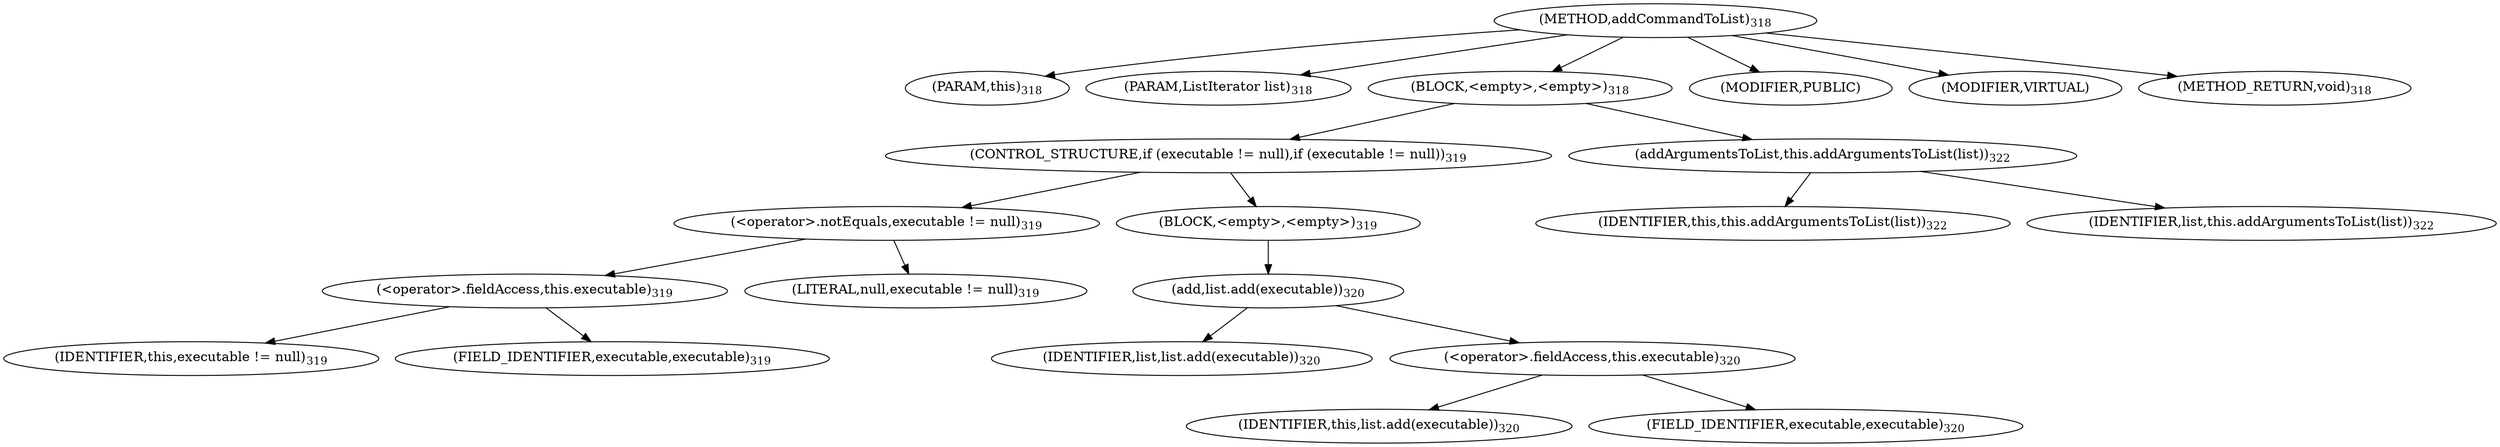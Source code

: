 digraph "addCommandToList" {  
"500" [label = <(METHOD,addCommandToList)<SUB>318</SUB>> ]
"49" [label = <(PARAM,this)<SUB>318</SUB>> ]
"501" [label = <(PARAM,ListIterator list)<SUB>318</SUB>> ]
"502" [label = <(BLOCK,&lt;empty&gt;,&lt;empty&gt;)<SUB>318</SUB>> ]
"503" [label = <(CONTROL_STRUCTURE,if (executable != null),if (executable != null))<SUB>319</SUB>> ]
"504" [label = <(&lt;operator&gt;.notEquals,executable != null)<SUB>319</SUB>> ]
"505" [label = <(&lt;operator&gt;.fieldAccess,this.executable)<SUB>319</SUB>> ]
"506" [label = <(IDENTIFIER,this,executable != null)<SUB>319</SUB>> ]
"507" [label = <(FIELD_IDENTIFIER,executable,executable)<SUB>319</SUB>> ]
"508" [label = <(LITERAL,null,executable != null)<SUB>319</SUB>> ]
"509" [label = <(BLOCK,&lt;empty&gt;,&lt;empty&gt;)<SUB>319</SUB>> ]
"510" [label = <(add,list.add(executable))<SUB>320</SUB>> ]
"511" [label = <(IDENTIFIER,list,list.add(executable))<SUB>320</SUB>> ]
"512" [label = <(&lt;operator&gt;.fieldAccess,this.executable)<SUB>320</SUB>> ]
"513" [label = <(IDENTIFIER,this,list.add(executable))<SUB>320</SUB>> ]
"514" [label = <(FIELD_IDENTIFIER,executable,executable)<SUB>320</SUB>> ]
"515" [label = <(addArgumentsToList,this.addArgumentsToList(list))<SUB>322</SUB>> ]
"48" [label = <(IDENTIFIER,this,this.addArgumentsToList(list))<SUB>322</SUB>> ]
"516" [label = <(IDENTIFIER,list,this.addArgumentsToList(list))<SUB>322</SUB>> ]
"517" [label = <(MODIFIER,PUBLIC)> ]
"518" [label = <(MODIFIER,VIRTUAL)> ]
"519" [label = <(METHOD_RETURN,void)<SUB>318</SUB>> ]
  "500" -> "49" 
  "500" -> "501" 
  "500" -> "502" 
  "500" -> "517" 
  "500" -> "518" 
  "500" -> "519" 
  "502" -> "503" 
  "502" -> "515" 
  "503" -> "504" 
  "503" -> "509" 
  "504" -> "505" 
  "504" -> "508" 
  "505" -> "506" 
  "505" -> "507" 
  "509" -> "510" 
  "510" -> "511" 
  "510" -> "512" 
  "512" -> "513" 
  "512" -> "514" 
  "515" -> "48" 
  "515" -> "516" 
}

